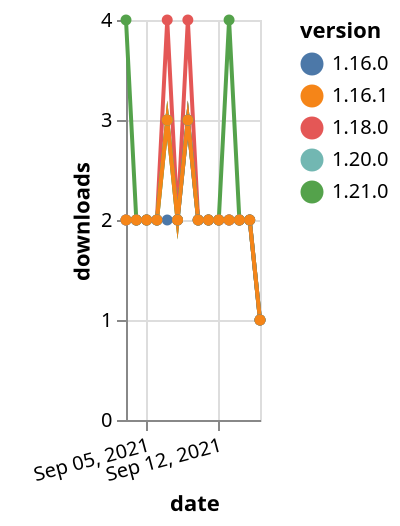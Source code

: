 {"$schema": "https://vega.github.io/schema/vega-lite/v5.json", "description": "A simple bar chart with embedded data.", "data": {"values": [{"date": "2021-09-03", "total": 1985, "delta": 2, "version": "1.18.0"}, {"date": "2021-09-04", "total": 1987, "delta": 2, "version": "1.18.0"}, {"date": "2021-09-05", "total": 1989, "delta": 2, "version": "1.18.0"}, {"date": "2021-09-06", "total": 1991, "delta": 2, "version": "1.18.0"}, {"date": "2021-09-07", "total": 1995, "delta": 4, "version": "1.18.0"}, {"date": "2021-09-08", "total": 1997, "delta": 2, "version": "1.18.0"}, {"date": "2021-09-09", "total": 2001, "delta": 4, "version": "1.18.0"}, {"date": "2021-09-10", "total": 2003, "delta": 2, "version": "1.18.0"}, {"date": "2021-09-11", "total": 2005, "delta": 2, "version": "1.18.0"}, {"date": "2021-09-12", "total": 2007, "delta": 2, "version": "1.18.0"}, {"date": "2021-09-13", "total": 2009, "delta": 2, "version": "1.18.0"}, {"date": "2021-09-14", "total": 2011, "delta": 2, "version": "1.18.0"}, {"date": "2021-09-15", "total": 2013, "delta": 2, "version": "1.18.0"}, {"date": "2021-09-16", "total": 2014, "delta": 1, "version": "1.18.0"}, {"date": "2021-09-03", "total": 1461, "delta": 2, "version": "1.20.0"}, {"date": "2021-09-04", "total": 1463, "delta": 2, "version": "1.20.0"}, {"date": "2021-09-05", "total": 1465, "delta": 2, "version": "1.20.0"}, {"date": "2021-09-06", "total": 1467, "delta": 2, "version": "1.20.0"}, {"date": "2021-09-07", "total": 1470, "delta": 3, "version": "1.20.0"}, {"date": "2021-09-08", "total": 1472, "delta": 2, "version": "1.20.0"}, {"date": "2021-09-09", "total": 1475, "delta": 3, "version": "1.20.0"}, {"date": "2021-09-10", "total": 1477, "delta": 2, "version": "1.20.0"}, {"date": "2021-09-11", "total": 1479, "delta": 2, "version": "1.20.0"}, {"date": "2021-09-12", "total": 1481, "delta": 2, "version": "1.20.0"}, {"date": "2021-09-13", "total": 1483, "delta": 2, "version": "1.20.0"}, {"date": "2021-09-14", "total": 1485, "delta": 2, "version": "1.20.0"}, {"date": "2021-09-15", "total": 1487, "delta": 2, "version": "1.20.0"}, {"date": "2021-09-16", "total": 1488, "delta": 1, "version": "1.20.0"}, {"date": "2021-09-03", "total": 1026, "delta": 4, "version": "1.21.0"}, {"date": "2021-09-04", "total": 1028, "delta": 2, "version": "1.21.0"}, {"date": "2021-09-05", "total": 1030, "delta": 2, "version": "1.21.0"}, {"date": "2021-09-06", "total": 1032, "delta": 2, "version": "1.21.0"}, {"date": "2021-09-07", "total": 1035, "delta": 3, "version": "1.21.0"}, {"date": "2021-09-08", "total": 1037, "delta": 2, "version": "1.21.0"}, {"date": "2021-09-09", "total": 1040, "delta": 3, "version": "1.21.0"}, {"date": "2021-09-10", "total": 1042, "delta": 2, "version": "1.21.0"}, {"date": "2021-09-11", "total": 1044, "delta": 2, "version": "1.21.0"}, {"date": "2021-09-12", "total": 1046, "delta": 2, "version": "1.21.0"}, {"date": "2021-09-13", "total": 1050, "delta": 4, "version": "1.21.0"}, {"date": "2021-09-14", "total": 1052, "delta": 2, "version": "1.21.0"}, {"date": "2021-09-15", "total": 1054, "delta": 2, "version": "1.21.0"}, {"date": "2021-09-16", "total": 1055, "delta": 1, "version": "1.21.0"}, {"date": "2021-09-03", "total": 1906, "delta": 2, "version": "1.16.0"}, {"date": "2021-09-04", "total": 1908, "delta": 2, "version": "1.16.0"}, {"date": "2021-09-05", "total": 1910, "delta": 2, "version": "1.16.0"}, {"date": "2021-09-06", "total": 1912, "delta": 2, "version": "1.16.0"}, {"date": "2021-09-07", "total": 1914, "delta": 2, "version": "1.16.0"}, {"date": "2021-09-08", "total": 1916, "delta": 2, "version": "1.16.0"}, {"date": "2021-09-09", "total": 1919, "delta": 3, "version": "1.16.0"}, {"date": "2021-09-10", "total": 1921, "delta": 2, "version": "1.16.0"}, {"date": "2021-09-11", "total": 1923, "delta": 2, "version": "1.16.0"}, {"date": "2021-09-12", "total": 1925, "delta": 2, "version": "1.16.0"}, {"date": "2021-09-13", "total": 1927, "delta": 2, "version": "1.16.0"}, {"date": "2021-09-14", "total": 1929, "delta": 2, "version": "1.16.0"}, {"date": "2021-09-15", "total": 1931, "delta": 2, "version": "1.16.0"}, {"date": "2021-09-16", "total": 1932, "delta": 1, "version": "1.16.0"}, {"date": "2021-09-03", "total": 2053, "delta": 2, "version": "1.16.1"}, {"date": "2021-09-04", "total": 2055, "delta": 2, "version": "1.16.1"}, {"date": "2021-09-05", "total": 2057, "delta": 2, "version": "1.16.1"}, {"date": "2021-09-06", "total": 2059, "delta": 2, "version": "1.16.1"}, {"date": "2021-09-07", "total": 2062, "delta": 3, "version": "1.16.1"}, {"date": "2021-09-08", "total": 2064, "delta": 2, "version": "1.16.1"}, {"date": "2021-09-09", "total": 2067, "delta": 3, "version": "1.16.1"}, {"date": "2021-09-10", "total": 2069, "delta": 2, "version": "1.16.1"}, {"date": "2021-09-11", "total": 2071, "delta": 2, "version": "1.16.1"}, {"date": "2021-09-12", "total": 2073, "delta": 2, "version": "1.16.1"}, {"date": "2021-09-13", "total": 2075, "delta": 2, "version": "1.16.1"}, {"date": "2021-09-14", "total": 2077, "delta": 2, "version": "1.16.1"}, {"date": "2021-09-15", "total": 2079, "delta": 2, "version": "1.16.1"}, {"date": "2021-09-16", "total": 2080, "delta": 1, "version": "1.16.1"}]}, "width": "container", "mark": {"type": "line", "point": {"filled": true}}, "encoding": {"x": {"field": "date", "type": "temporal", "timeUnit": "yearmonthdate", "title": "date", "axis": {"labelAngle": -15}}, "y": {"field": "delta", "type": "quantitative", "title": "downloads"}, "color": {"field": "version", "type": "nominal"}, "tooltip": {"field": "delta"}}}